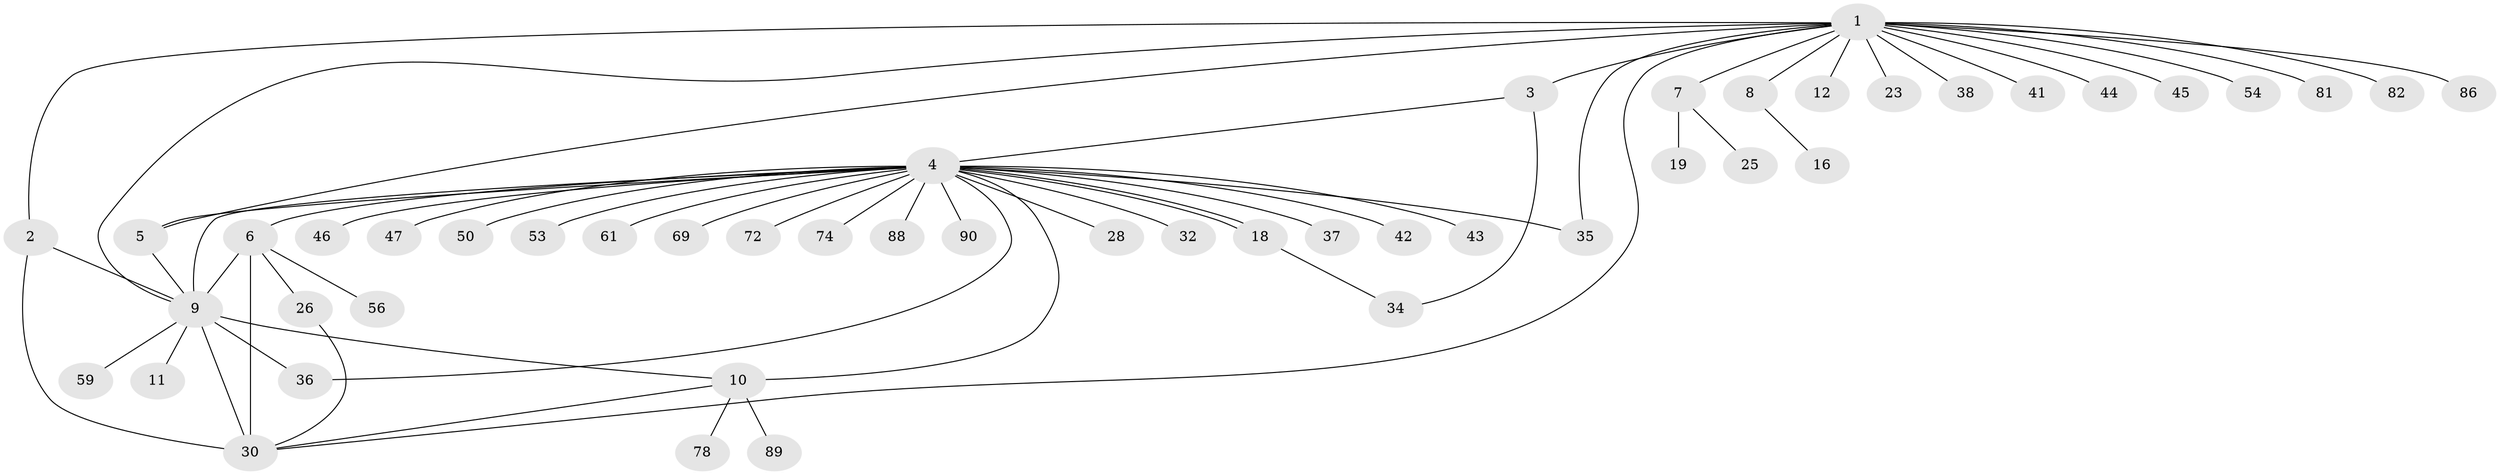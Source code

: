 // original degree distribution, {20: 0.010101010101010102, 3: 0.0707070707070707, 28: 0.010101010101010102, 5: 0.050505050505050504, 16: 0.010101010101010102, 4: 0.04040404040404041, 2: 0.20202020202020202, 1: 0.5858585858585859, 6: 0.020202020202020204}
// Generated by graph-tools (version 1.1) at 2025/14/03/09/25 04:14:40]
// undirected, 49 vertices, 63 edges
graph export_dot {
graph [start="1"]
  node [color=gray90,style=filled];
  1 [super="+40+48"];
  2;
  3;
  4;
  5;
  6;
  7 [super="+15+98"];
  8 [super="+33"];
  9 [super="+27+14+79+65+66+75+83+55+13+51+17"];
  10 [super="+24+21"];
  11 [super="+70"];
  12;
  16 [super="+76+31"];
  18 [super="+57"];
  19 [super="+39"];
  23 [super="+85"];
  25;
  26;
  28;
  30 [super="+92+52"];
  32;
  34;
  35 [super="+62"];
  36;
  37;
  38;
  41;
  42 [super="+49"];
  43;
  44;
  45;
  46;
  47;
  50;
  53;
  54;
  56 [super="+99"];
  59 [super="+67"];
  61;
  69;
  72;
  74;
  78;
  81 [super="+93"];
  82;
  86;
  88;
  89;
  90;
  1 -- 2;
  1 -- 3;
  1 -- 5;
  1 -- 7;
  1 -- 8;
  1 -- 12;
  1 -- 23;
  1 -- 30;
  1 -- 38;
  1 -- 41;
  1 -- 44;
  1 -- 45;
  1 -- 54;
  1 -- 81;
  1 -- 82;
  1 -- 86;
  1 -- 35;
  1 -- 9;
  2 -- 30;
  2 -- 9;
  3 -- 4;
  3 -- 34;
  4 -- 5;
  4 -- 6;
  4 -- 9 [weight=3];
  4 -- 10 [weight=2];
  4 -- 18;
  4 -- 18;
  4 -- 28;
  4 -- 32;
  4 -- 35 [weight=2];
  4 -- 36;
  4 -- 37;
  4 -- 42;
  4 -- 43;
  4 -- 46;
  4 -- 47;
  4 -- 50;
  4 -- 53;
  4 -- 61;
  4 -- 69;
  4 -- 72;
  4 -- 74;
  4 -- 88;
  4 -- 90;
  5 -- 9;
  6 -- 9;
  6 -- 26;
  6 -- 30;
  6 -- 56;
  7 -- 25;
  7 -- 19;
  8 -- 16;
  9 -- 11;
  9 -- 59;
  9 -- 30 [weight=2];
  9 -- 10;
  9 -- 36;
  10 -- 30;
  10 -- 89;
  10 -- 78;
  18 -- 34;
  26 -- 30;
}
